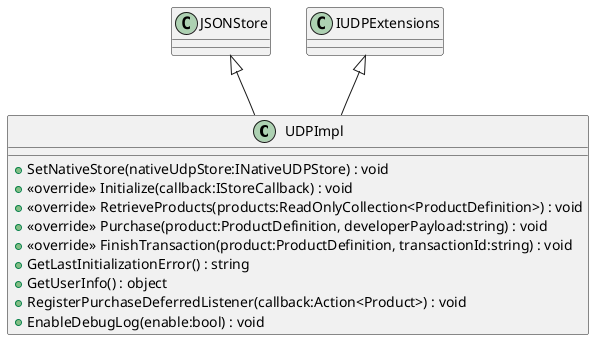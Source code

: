 @startuml
class UDPImpl {
    + SetNativeStore(nativeUdpStore:INativeUDPStore) : void
    + <<override>> Initialize(callback:IStoreCallback) : void
    + <<override>> RetrieveProducts(products:ReadOnlyCollection<ProductDefinition>) : void
    + <<override>> Purchase(product:ProductDefinition, developerPayload:string) : void
    + <<override>> FinishTransaction(product:ProductDefinition, transactionId:string) : void
    + GetLastInitializationError() : string
    + GetUserInfo() : object
    + RegisterPurchaseDeferredListener(callback:Action<Product>) : void
    + EnableDebugLog(enable:bool) : void
}
JSONStore <|-- UDPImpl
IUDPExtensions <|-- UDPImpl
@enduml
